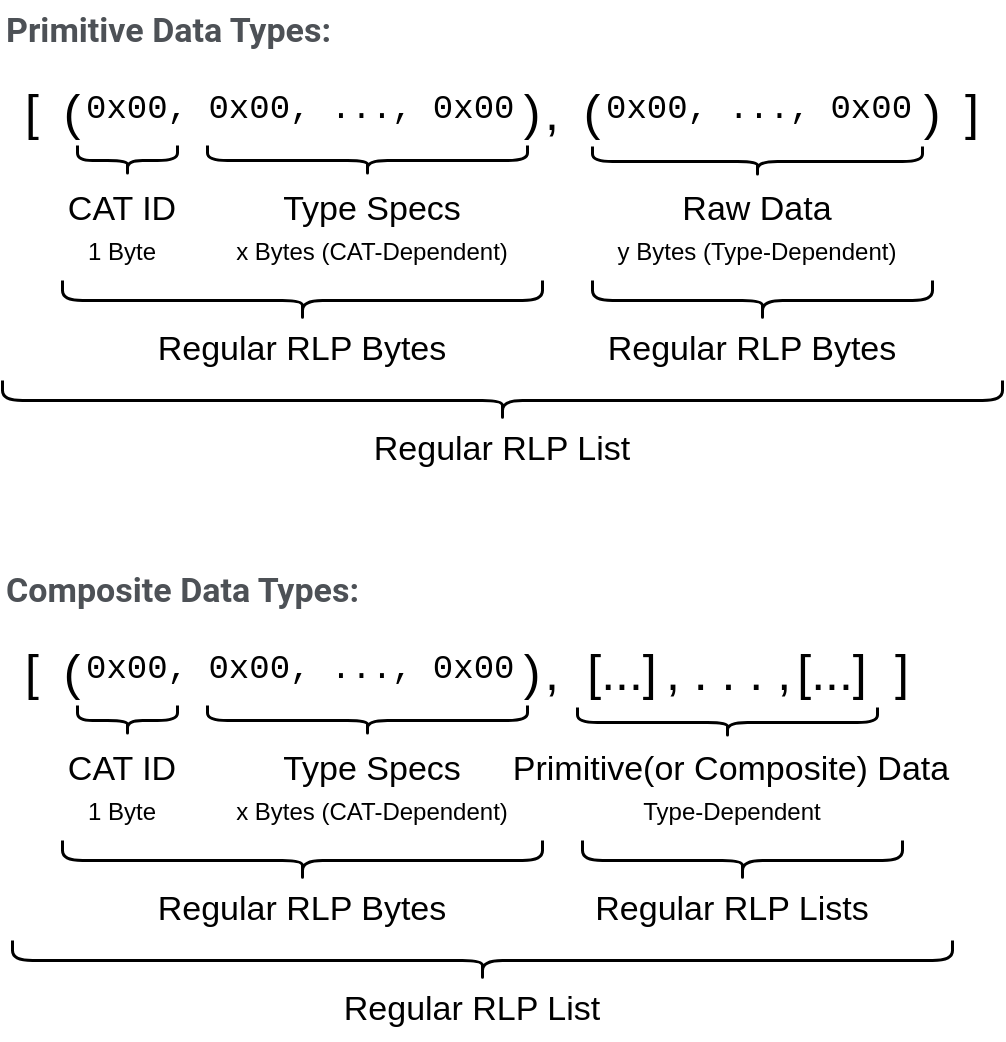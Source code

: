 <mxfile>
    <diagram id="nihs7_ESvpemVGnhVxjv" name="Page-1">
        <mxGraphModel dx="889" dy="1431" grid="1" gridSize="10" guides="1" tooltips="1" connect="1" arrows="1" fold="1" page="1" pageScale="1" pageWidth="1100" pageHeight="850" math="0" shadow="0">
            <root>
                <mxCell id="0"/>
                <mxCell id="1" parent="0"/>
                <mxCell id="77" value="" style="group" parent="1" vertex="1" connectable="0">
                    <mxGeometry x="100" y="200" width="500" height="520" as="geometry"/>
                </mxCell>
                <mxCell id="75" value="" style="group" parent="77" vertex="1" connectable="0">
                    <mxGeometry width="500" height="240" as="geometry"/>
                </mxCell>
                <mxCell id="21" value="" style="shape=curlyBracket;whiteSpace=wrap;html=1;rounded=1;flipH=1;rotation=90;strokeWidth=1.5;size=0.5;" parent="75" vertex="1">
                    <mxGeometry x="55" y="55" width="15" height="50" as="geometry"/>
                </mxCell>
                <mxCell id="22" value="" style="shape=curlyBracket;whiteSpace=wrap;html=1;rounded=1;flipH=1;rotation=90;strokeWidth=1.5;" parent="75" vertex="1">
                    <mxGeometry x="175" width="15" height="160" as="geometry"/>
                </mxCell>
                <mxCell id="23" value="" style="shape=curlyBracket;whiteSpace=wrap;html=1;rounded=1;flipH=1;rotation=90;strokeWidth=1.5;" parent="75" vertex="1">
                    <mxGeometry x="370" y="-2" width="15" height="165" as="geometry"/>
                </mxCell>
                <mxCell id="24" value="&lt;span style=&quot;color: rgb(77 , 81 , 86) ; font-family: &amp;#34;roboto&amp;#34; , &amp;#34;arial&amp;#34; , sans-serif ; font-size: 17px ; background-color: rgb(255 , 255 , 255)&quot;&gt;Primitive Data Types:&lt;/span&gt;" style="text;html=1;strokeColor=none;fillColor=none;align=left;verticalAlign=middle;whiteSpace=wrap;rounded=0;fontSize=17;fontStyle=1" parent="75" vertex="1">
                    <mxGeometry width="190" height="30" as="geometry"/>
                </mxCell>
                <mxCell id="26" value="CAT ID" style="text;html=1;strokeColor=none;fillColor=none;align=center;verticalAlign=middle;whiteSpace=wrap;rounded=0;fontSize=17;" parent="75" vertex="1">
                    <mxGeometry x="30" y="90" width="60" height="30" as="geometry"/>
                </mxCell>
                <mxCell id="27" value="&lt;font style=&quot;font-size: 12px&quot;&gt;1 Byte&lt;/font&gt;" style="text;html=1;strokeColor=none;fillColor=none;align=center;verticalAlign=top;whiteSpace=wrap;rounded=0;fontSize=17;spacing=0;" parent="75" vertex="1">
                    <mxGeometry x="30" y="110" width="60" height="30" as="geometry"/>
                </mxCell>
                <mxCell id="29" value="Type Specs" style="text;html=1;strokeColor=none;fillColor=none;align=center;verticalAlign=middle;whiteSpace=wrap;rounded=0;fontSize=17;" parent="75" vertex="1">
                    <mxGeometry x="100" y="90" width="170" height="30" as="geometry"/>
                </mxCell>
                <mxCell id="30" value="Raw Data" style="text;html=1;strokeColor=none;fillColor=none;align=center;verticalAlign=middle;whiteSpace=wrap;rounded=0;fontSize=17;" parent="75" vertex="1">
                    <mxGeometry x="295" y="90" width="165" height="30" as="geometry"/>
                </mxCell>
                <mxCell id="32" value="&lt;font style=&quot;font-size: 12px&quot;&gt;x Bytes (CAT-Dependent)&lt;/font&gt;" style="text;html=1;strokeColor=none;fillColor=none;align=center;verticalAlign=top;whiteSpace=wrap;rounded=0;fontSize=17;spacing=0;" parent="75" vertex="1">
                    <mxGeometry x="100" y="110" width="170" height="30" as="geometry"/>
                </mxCell>
                <mxCell id="34" value="&lt;font style=&quot;font-size: 12px&quot;&gt;y Bytes (Type-Dependent)&lt;/font&gt;" style="text;html=1;strokeColor=none;fillColor=none;align=center;verticalAlign=top;whiteSpace=wrap;rounded=0;fontSize=17;spacing=0;" parent="75" vertex="1">
                    <mxGeometry x="295" y="110" width="165" height="30" as="geometry"/>
                </mxCell>
                <mxCell id="35" value="" style="shape=curlyBracket;whiteSpace=wrap;html=1;rounded=1;flipH=1;rotation=90;strokeWidth=1.5;" parent="75" vertex="1">
                    <mxGeometry x="140" y="30" width="20" height="240" as="geometry"/>
                </mxCell>
                <mxCell id="36" value="Regular RLP Bytes" style="text;html=1;strokeColor=none;fillColor=none;align=center;verticalAlign=middle;whiteSpace=wrap;rounded=0;fontSize=17;" parent="75" vertex="1">
                    <mxGeometry x="30" y="160" width="240" height="30" as="geometry"/>
                </mxCell>
                <mxCell id="37" value="" style="shape=curlyBracket;whiteSpace=wrap;html=1;rounded=1;flipH=1;rotation=90;strokeWidth=1.5;" parent="75" vertex="1">
                    <mxGeometry x="370" y="65" width="20" height="170" as="geometry"/>
                </mxCell>
                <mxCell id="38" value="Regular RLP Bytes" style="text;html=1;strokeColor=none;fillColor=none;align=center;verticalAlign=middle;whiteSpace=wrap;rounded=0;fontSize=17;" parent="75" vertex="1">
                    <mxGeometry x="290" y="160" width="170" height="30" as="geometry"/>
                </mxCell>
                <mxCell id="39" value="" style="shape=curlyBracket;whiteSpace=wrap;html=1;rounded=1;flipH=1;rotation=90;strokeWidth=1.5;" parent="75" vertex="1">
                    <mxGeometry x="240" y="-50" width="20" height="500" as="geometry"/>
                </mxCell>
                <mxCell id="40" value="Regular RLP List" style="text;html=1;strokeColor=none;fillColor=none;align=center;verticalAlign=middle;whiteSpace=wrap;rounded=0;fontSize=17;" parent="75" vertex="1">
                    <mxGeometry y="210" width="500" height="30" as="geometry"/>
                </mxCell>
                <mxCell id="41" value="" style="group" parent="75" vertex="1" connectable="0">
                    <mxGeometry y="40" width="500" height="30" as="geometry"/>
                </mxCell>
                <mxCell id="2" value="[" style="text;html=1;strokeColor=none;fillColor=none;align=center;verticalAlign=middle;whiteSpace=wrap;rounded=0;fontSize=25;" parent="41" vertex="1">
                    <mxGeometry width="30" height="30" as="geometry"/>
                </mxCell>
                <mxCell id="3" value="]" style="text;html=1;strokeColor=none;fillColor=none;align=center;verticalAlign=middle;whiteSpace=wrap;rounded=0;fontSize=25;" parent="41" vertex="1">
                    <mxGeometry x="470" width="30" height="30" as="geometry"/>
                </mxCell>
                <mxCell id="4" value=")" style="text;html=1;strokeColor=none;fillColor=none;align=center;verticalAlign=middle;whiteSpace=wrap;rounded=0;fontSize=25;" parent="41" vertex="1">
                    <mxGeometry x="250" width="30" height="30" as="geometry"/>
                </mxCell>
                <mxCell id="5" value="(" style="text;html=1;strokeColor=none;fillColor=none;align=center;verticalAlign=middle;whiteSpace=wrap;rounded=0;fontSize=25;" parent="41" vertex="1">
                    <mxGeometry x="20" width="30" height="30" as="geometry"/>
                </mxCell>
                <mxCell id="6" value=")" style="text;html=1;strokeColor=none;fillColor=none;align=center;verticalAlign=middle;whiteSpace=wrap;rounded=0;fontSize=25;" parent="41" vertex="1">
                    <mxGeometry x="450" width="30" height="30" as="geometry"/>
                </mxCell>
                <mxCell id="7" value="(" style="text;html=1;strokeColor=none;fillColor=none;align=center;verticalAlign=middle;whiteSpace=wrap;rounded=0;fontSize=25;" parent="41" vertex="1">
                    <mxGeometry x="280" width="30" height="30" as="geometry"/>
                </mxCell>
                <mxCell id="8" value="," style="text;html=1;strokeColor=none;fillColor=none;align=center;verticalAlign=middle;whiteSpace=wrap;rounded=0;fontSize=25;" parent="41" vertex="1">
                    <mxGeometry x="260" width="30" height="30" as="geometry"/>
                </mxCell>
                <mxCell id="9" value="0x00, 0x00, ..., 0x00" style="text;html=1;strokeColor=none;fillColor=none;align=left;verticalAlign=middle;whiteSpace=wrap;rounded=0;fontSize=17;fontFamily=Courier New;" parent="41" vertex="1">
                    <mxGeometry x="40" width="220" height="30" as="geometry"/>
                </mxCell>
                <mxCell id="10" value="0x00, ..., 0x00" style="text;html=1;strokeColor=none;fillColor=none;align=left;verticalAlign=middle;whiteSpace=wrap;rounded=0;fontSize=17;fontFamily=Courier New;" parent="41" vertex="1">
                    <mxGeometry x="300" width="160" height="30" as="geometry"/>
                </mxCell>
                <mxCell id="76" value="" style="group" parent="77" vertex="1" connectable="0">
                    <mxGeometry y="280" width="475" height="240" as="geometry"/>
                </mxCell>
                <mxCell id="25" value="&lt;font color=&quot;#4d5156&quot; face=&quot;roboto, arial, sans-serif&quot;&gt;Composite Data Types:&lt;/font&gt;" style="text;html=1;strokeColor=none;fillColor=none;align=left;verticalAlign=middle;whiteSpace=wrap;rounded=0;fontSize=17;fontStyle=1" parent="76" vertex="1">
                    <mxGeometry width="220" height="30" as="geometry"/>
                </mxCell>
                <mxCell id="44" value="" style="group" parent="76" vertex="1" connectable="0">
                    <mxGeometry y="40" width="465" height="30" as="geometry"/>
                </mxCell>
                <mxCell id="12" value="[" style="text;html=1;strokeColor=none;fillColor=none;align=center;verticalAlign=middle;whiteSpace=wrap;rounded=0;fontSize=25;" parent="44" vertex="1">
                    <mxGeometry width="30" height="30" as="geometry"/>
                </mxCell>
                <mxCell id="13" value="]" style="text;html=1;strokeColor=none;fillColor=none;align=center;verticalAlign=middle;whiteSpace=wrap;rounded=0;fontSize=25;" parent="44" vertex="1">
                    <mxGeometry x="435" width="30" height="30" as="geometry"/>
                </mxCell>
                <mxCell id="14" value=")" style="text;html=1;strokeColor=none;fillColor=none;align=center;verticalAlign=middle;whiteSpace=wrap;rounded=0;fontSize=25;" parent="44" vertex="1">
                    <mxGeometry x="250" width="30" height="30" as="geometry"/>
                </mxCell>
                <mxCell id="15" value="(" style="text;html=1;strokeColor=none;fillColor=none;align=center;verticalAlign=middle;whiteSpace=wrap;rounded=0;fontSize=25;" parent="44" vertex="1">
                    <mxGeometry x="20" width="30" height="30" as="geometry"/>
                </mxCell>
                <mxCell id="18" value="," style="text;html=1;strokeColor=none;fillColor=none;align=center;verticalAlign=middle;whiteSpace=wrap;rounded=0;fontSize=25;" parent="44" vertex="1">
                    <mxGeometry x="260" width="30" height="30" as="geometry"/>
                </mxCell>
                <mxCell id="19" value="0x00, 0x00, ..., 0x00" style="text;html=1;strokeColor=none;fillColor=none;align=left;verticalAlign=middle;whiteSpace=wrap;rounded=0;fontSize=17;fontFamily=Courier New;" parent="44" vertex="1">
                    <mxGeometry x="40" width="220" height="30" as="geometry"/>
                </mxCell>
                <mxCell id="20" value="&lt;font style=&quot;font-size: 25px&quot;&gt;, . . . ,&lt;/font&gt;" style="text;html=1;strokeColor=none;fillColor=none;align=left;verticalAlign=middle;whiteSpace=wrap;rounded=0;fontSize=20;fontFamily=Helvetica;" parent="44" vertex="1">
                    <mxGeometry x="330" width="70" height="30" as="geometry"/>
                </mxCell>
                <mxCell id="42" value="[...]" style="text;html=1;strokeColor=none;fillColor=none;align=center;verticalAlign=middle;whiteSpace=wrap;rounded=0;fontSize=25;" parent="44" vertex="1">
                    <mxGeometry x="395" width="40" height="30" as="geometry"/>
                </mxCell>
                <mxCell id="43" value="[...]" style="text;html=1;strokeColor=none;fillColor=none;align=center;verticalAlign=middle;whiteSpace=wrap;rounded=0;fontSize=25;" parent="44" vertex="1">
                    <mxGeometry x="290" width="40" height="30" as="geometry"/>
                </mxCell>
                <mxCell id="60" value="" style="shape=curlyBracket;whiteSpace=wrap;html=1;rounded=1;flipH=1;rotation=90;strokeWidth=1.5;size=0.5;" parent="76" vertex="1">
                    <mxGeometry x="55" y="55" width="15" height="50" as="geometry"/>
                </mxCell>
                <mxCell id="61" value="" style="shape=curlyBracket;whiteSpace=wrap;html=1;rounded=1;flipH=1;rotation=90;strokeWidth=1.5;" parent="76" vertex="1">
                    <mxGeometry x="175" width="15" height="160" as="geometry"/>
                </mxCell>
                <mxCell id="62" value="" style="shape=curlyBracket;whiteSpace=wrap;html=1;rounded=1;flipH=1;rotation=90;strokeWidth=1.5;" parent="76" vertex="1">
                    <mxGeometry x="355" y="6" width="15" height="150" as="geometry"/>
                </mxCell>
                <mxCell id="63" value="CAT ID" style="text;html=1;strokeColor=none;fillColor=none;align=center;verticalAlign=middle;whiteSpace=wrap;rounded=0;fontSize=17;" parent="76" vertex="1">
                    <mxGeometry x="30" y="90" width="60" height="30" as="geometry"/>
                </mxCell>
                <mxCell id="64" value="&lt;font style=&quot;font-size: 12px&quot;&gt;1 Byte&lt;/font&gt;" style="text;html=1;strokeColor=none;fillColor=none;align=center;verticalAlign=top;whiteSpace=wrap;rounded=0;fontSize=17;spacing=0;" parent="76" vertex="1">
                    <mxGeometry x="30" y="110" width="60" height="30" as="geometry"/>
                </mxCell>
                <mxCell id="65" value="Type Specs" style="text;html=1;strokeColor=none;fillColor=none;align=center;verticalAlign=middle;whiteSpace=wrap;rounded=0;fontSize=17;" parent="76" vertex="1">
                    <mxGeometry x="100" y="90" width="170" height="30" as="geometry"/>
                </mxCell>
                <mxCell id="66" value="Primitive(or Composite) Data" style="text;html=1;strokeColor=none;fillColor=none;align=center;verticalAlign=middle;whiteSpace=wrap;rounded=0;fontSize=17;" parent="76" vertex="1">
                    <mxGeometry x="252" y="90" width="225" height="30" as="geometry"/>
                </mxCell>
                <mxCell id="67" value="&lt;font style=&quot;font-size: 12px&quot;&gt;x Bytes (CAT-Dependent)&lt;/font&gt;" style="text;html=1;strokeColor=none;fillColor=none;align=center;verticalAlign=top;whiteSpace=wrap;rounded=0;fontSize=17;spacing=0;" parent="76" vertex="1">
                    <mxGeometry x="100" y="110" width="170" height="30" as="geometry"/>
                </mxCell>
                <mxCell id="68" value="&lt;font style=&quot;font-size: 12px&quot;&gt;Type-Dependent&lt;/font&gt;" style="text;html=1;strokeColor=none;fillColor=none;align=center;verticalAlign=top;whiteSpace=wrap;rounded=0;fontSize=17;spacing=0;" parent="76" vertex="1">
                    <mxGeometry x="285" y="110" width="160" height="30" as="geometry"/>
                </mxCell>
                <mxCell id="69" value="" style="shape=curlyBracket;whiteSpace=wrap;html=1;rounded=1;flipH=1;rotation=90;strokeWidth=1.5;" parent="76" vertex="1">
                    <mxGeometry x="140" y="30" width="20" height="240" as="geometry"/>
                </mxCell>
                <mxCell id="70" value="Regular RLP Bytes" style="text;html=1;strokeColor=none;fillColor=none;align=center;verticalAlign=middle;whiteSpace=wrap;rounded=0;fontSize=17;" parent="76" vertex="1">
                    <mxGeometry x="30" y="160" width="240" height="30" as="geometry"/>
                </mxCell>
                <mxCell id="71" value="" style="shape=curlyBracket;whiteSpace=wrap;html=1;rounded=1;flipH=1;rotation=90;strokeWidth=1.5;" parent="76" vertex="1">
                    <mxGeometry x="360" y="70" width="20" height="160" as="geometry"/>
                </mxCell>
                <mxCell id="72" value="Regular RLP Lists" style="text;html=1;strokeColor=none;fillColor=none;align=center;verticalAlign=middle;whiteSpace=wrap;rounded=0;fontSize=17;" parent="76" vertex="1">
                    <mxGeometry x="285" y="160" width="160" height="30" as="geometry"/>
                </mxCell>
                <mxCell id="73" value="" style="shape=curlyBracket;whiteSpace=wrap;html=1;rounded=1;flipH=1;rotation=90;strokeWidth=1.5;" parent="76" vertex="1">
                    <mxGeometry x="230" y="-35" width="20" height="470" as="geometry"/>
                </mxCell>
                <mxCell id="74" value="Regular RLP List" style="text;html=1;strokeColor=none;fillColor=none;align=center;verticalAlign=middle;whiteSpace=wrap;rounded=0;fontSize=17;" parent="76" vertex="1">
                    <mxGeometry y="210" width="470" height="30" as="geometry"/>
                </mxCell>
            </root>
        </mxGraphModel>
    </diagram>
</mxfile>